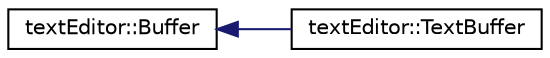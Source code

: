 digraph "Graphical Class Hierarchy"
{
 // LATEX_PDF_SIZE
  edge [fontname="Helvetica",fontsize="10",labelfontname="Helvetica",labelfontsize="10"];
  node [fontname="Helvetica",fontsize="10",shape=record];
  rankdir="LR";
  Node0 [label="textEditor::Buffer",height=0.2,width=0.4,color="black", fillcolor="white", style="filled",URL="$classtextEditor_1_1Buffer.html",tooltip=" "];
  Node0 -> Node1 [dir="back",color="midnightblue",fontsize="10",style="solid",fontname="Helvetica"];
  Node1 [label="textEditor::TextBuffer",height=0.2,width=0.4,color="black", fillcolor="white", style="filled",URL="$classtextEditor_1_1TextBuffer.html",tooltip=" "];
}

